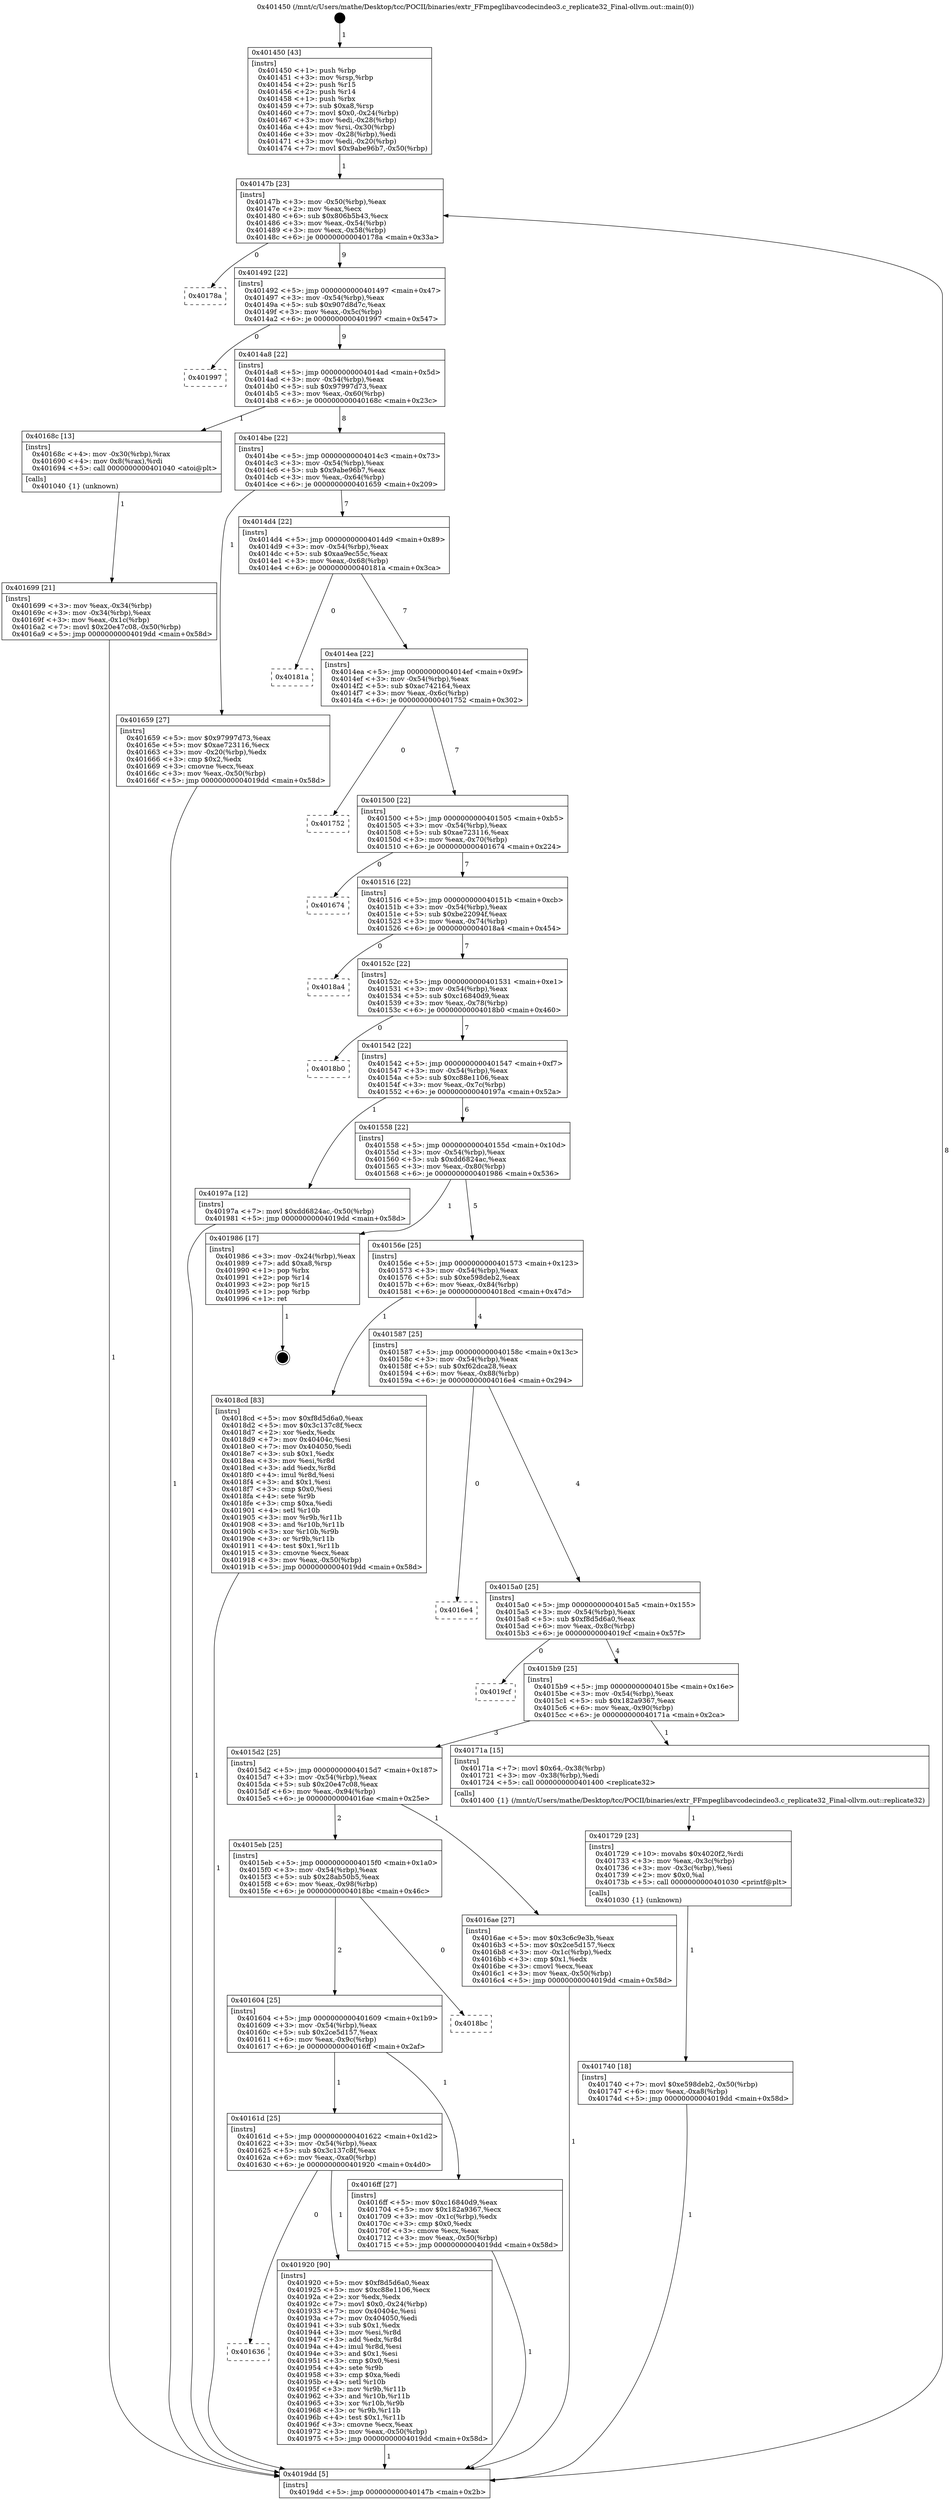 digraph "0x401450" {
  label = "0x401450 (/mnt/c/Users/mathe/Desktop/tcc/POCII/binaries/extr_FFmpeglibavcodecindeo3.c_replicate32_Final-ollvm.out::main(0))"
  labelloc = "t"
  node[shape=record]

  Entry [label="",width=0.3,height=0.3,shape=circle,fillcolor=black,style=filled]
  "0x40147b" [label="{
     0x40147b [23]\l
     | [instrs]\l
     &nbsp;&nbsp;0x40147b \<+3\>: mov -0x50(%rbp),%eax\l
     &nbsp;&nbsp;0x40147e \<+2\>: mov %eax,%ecx\l
     &nbsp;&nbsp;0x401480 \<+6\>: sub $0x806b5b43,%ecx\l
     &nbsp;&nbsp;0x401486 \<+3\>: mov %eax,-0x54(%rbp)\l
     &nbsp;&nbsp;0x401489 \<+3\>: mov %ecx,-0x58(%rbp)\l
     &nbsp;&nbsp;0x40148c \<+6\>: je 000000000040178a \<main+0x33a\>\l
  }"]
  "0x40178a" [label="{
     0x40178a\l
  }", style=dashed]
  "0x401492" [label="{
     0x401492 [22]\l
     | [instrs]\l
     &nbsp;&nbsp;0x401492 \<+5\>: jmp 0000000000401497 \<main+0x47\>\l
     &nbsp;&nbsp;0x401497 \<+3\>: mov -0x54(%rbp),%eax\l
     &nbsp;&nbsp;0x40149a \<+5\>: sub $0x907d8d7c,%eax\l
     &nbsp;&nbsp;0x40149f \<+3\>: mov %eax,-0x5c(%rbp)\l
     &nbsp;&nbsp;0x4014a2 \<+6\>: je 0000000000401997 \<main+0x547\>\l
  }"]
  Exit [label="",width=0.3,height=0.3,shape=circle,fillcolor=black,style=filled,peripheries=2]
  "0x401997" [label="{
     0x401997\l
  }", style=dashed]
  "0x4014a8" [label="{
     0x4014a8 [22]\l
     | [instrs]\l
     &nbsp;&nbsp;0x4014a8 \<+5\>: jmp 00000000004014ad \<main+0x5d\>\l
     &nbsp;&nbsp;0x4014ad \<+3\>: mov -0x54(%rbp),%eax\l
     &nbsp;&nbsp;0x4014b0 \<+5\>: sub $0x97997d73,%eax\l
     &nbsp;&nbsp;0x4014b5 \<+3\>: mov %eax,-0x60(%rbp)\l
     &nbsp;&nbsp;0x4014b8 \<+6\>: je 000000000040168c \<main+0x23c\>\l
  }"]
  "0x401636" [label="{
     0x401636\l
  }", style=dashed]
  "0x40168c" [label="{
     0x40168c [13]\l
     | [instrs]\l
     &nbsp;&nbsp;0x40168c \<+4\>: mov -0x30(%rbp),%rax\l
     &nbsp;&nbsp;0x401690 \<+4\>: mov 0x8(%rax),%rdi\l
     &nbsp;&nbsp;0x401694 \<+5\>: call 0000000000401040 \<atoi@plt\>\l
     | [calls]\l
     &nbsp;&nbsp;0x401040 \{1\} (unknown)\l
  }"]
  "0x4014be" [label="{
     0x4014be [22]\l
     | [instrs]\l
     &nbsp;&nbsp;0x4014be \<+5\>: jmp 00000000004014c3 \<main+0x73\>\l
     &nbsp;&nbsp;0x4014c3 \<+3\>: mov -0x54(%rbp),%eax\l
     &nbsp;&nbsp;0x4014c6 \<+5\>: sub $0x9abe96b7,%eax\l
     &nbsp;&nbsp;0x4014cb \<+3\>: mov %eax,-0x64(%rbp)\l
     &nbsp;&nbsp;0x4014ce \<+6\>: je 0000000000401659 \<main+0x209\>\l
  }"]
  "0x401920" [label="{
     0x401920 [90]\l
     | [instrs]\l
     &nbsp;&nbsp;0x401920 \<+5\>: mov $0xf8d5d6a0,%eax\l
     &nbsp;&nbsp;0x401925 \<+5\>: mov $0xc88e1106,%ecx\l
     &nbsp;&nbsp;0x40192a \<+2\>: xor %edx,%edx\l
     &nbsp;&nbsp;0x40192c \<+7\>: movl $0x0,-0x24(%rbp)\l
     &nbsp;&nbsp;0x401933 \<+7\>: mov 0x40404c,%esi\l
     &nbsp;&nbsp;0x40193a \<+7\>: mov 0x404050,%edi\l
     &nbsp;&nbsp;0x401941 \<+3\>: sub $0x1,%edx\l
     &nbsp;&nbsp;0x401944 \<+3\>: mov %esi,%r8d\l
     &nbsp;&nbsp;0x401947 \<+3\>: add %edx,%r8d\l
     &nbsp;&nbsp;0x40194a \<+4\>: imul %r8d,%esi\l
     &nbsp;&nbsp;0x40194e \<+3\>: and $0x1,%esi\l
     &nbsp;&nbsp;0x401951 \<+3\>: cmp $0x0,%esi\l
     &nbsp;&nbsp;0x401954 \<+4\>: sete %r9b\l
     &nbsp;&nbsp;0x401958 \<+3\>: cmp $0xa,%edi\l
     &nbsp;&nbsp;0x40195b \<+4\>: setl %r10b\l
     &nbsp;&nbsp;0x40195f \<+3\>: mov %r9b,%r11b\l
     &nbsp;&nbsp;0x401962 \<+3\>: and %r10b,%r11b\l
     &nbsp;&nbsp;0x401965 \<+3\>: xor %r10b,%r9b\l
     &nbsp;&nbsp;0x401968 \<+3\>: or %r9b,%r11b\l
     &nbsp;&nbsp;0x40196b \<+4\>: test $0x1,%r11b\l
     &nbsp;&nbsp;0x40196f \<+3\>: cmovne %ecx,%eax\l
     &nbsp;&nbsp;0x401972 \<+3\>: mov %eax,-0x50(%rbp)\l
     &nbsp;&nbsp;0x401975 \<+5\>: jmp 00000000004019dd \<main+0x58d\>\l
  }"]
  "0x401659" [label="{
     0x401659 [27]\l
     | [instrs]\l
     &nbsp;&nbsp;0x401659 \<+5\>: mov $0x97997d73,%eax\l
     &nbsp;&nbsp;0x40165e \<+5\>: mov $0xae723116,%ecx\l
     &nbsp;&nbsp;0x401663 \<+3\>: mov -0x20(%rbp),%edx\l
     &nbsp;&nbsp;0x401666 \<+3\>: cmp $0x2,%edx\l
     &nbsp;&nbsp;0x401669 \<+3\>: cmovne %ecx,%eax\l
     &nbsp;&nbsp;0x40166c \<+3\>: mov %eax,-0x50(%rbp)\l
     &nbsp;&nbsp;0x40166f \<+5\>: jmp 00000000004019dd \<main+0x58d\>\l
  }"]
  "0x4014d4" [label="{
     0x4014d4 [22]\l
     | [instrs]\l
     &nbsp;&nbsp;0x4014d4 \<+5\>: jmp 00000000004014d9 \<main+0x89\>\l
     &nbsp;&nbsp;0x4014d9 \<+3\>: mov -0x54(%rbp),%eax\l
     &nbsp;&nbsp;0x4014dc \<+5\>: sub $0xaa9ec55c,%eax\l
     &nbsp;&nbsp;0x4014e1 \<+3\>: mov %eax,-0x68(%rbp)\l
     &nbsp;&nbsp;0x4014e4 \<+6\>: je 000000000040181a \<main+0x3ca\>\l
  }"]
  "0x4019dd" [label="{
     0x4019dd [5]\l
     | [instrs]\l
     &nbsp;&nbsp;0x4019dd \<+5\>: jmp 000000000040147b \<main+0x2b\>\l
  }"]
  "0x401450" [label="{
     0x401450 [43]\l
     | [instrs]\l
     &nbsp;&nbsp;0x401450 \<+1\>: push %rbp\l
     &nbsp;&nbsp;0x401451 \<+3\>: mov %rsp,%rbp\l
     &nbsp;&nbsp;0x401454 \<+2\>: push %r15\l
     &nbsp;&nbsp;0x401456 \<+2\>: push %r14\l
     &nbsp;&nbsp;0x401458 \<+1\>: push %rbx\l
     &nbsp;&nbsp;0x401459 \<+7\>: sub $0xa8,%rsp\l
     &nbsp;&nbsp;0x401460 \<+7\>: movl $0x0,-0x24(%rbp)\l
     &nbsp;&nbsp;0x401467 \<+3\>: mov %edi,-0x28(%rbp)\l
     &nbsp;&nbsp;0x40146a \<+4\>: mov %rsi,-0x30(%rbp)\l
     &nbsp;&nbsp;0x40146e \<+3\>: mov -0x28(%rbp),%edi\l
     &nbsp;&nbsp;0x401471 \<+3\>: mov %edi,-0x20(%rbp)\l
     &nbsp;&nbsp;0x401474 \<+7\>: movl $0x9abe96b7,-0x50(%rbp)\l
  }"]
  "0x401699" [label="{
     0x401699 [21]\l
     | [instrs]\l
     &nbsp;&nbsp;0x401699 \<+3\>: mov %eax,-0x34(%rbp)\l
     &nbsp;&nbsp;0x40169c \<+3\>: mov -0x34(%rbp),%eax\l
     &nbsp;&nbsp;0x40169f \<+3\>: mov %eax,-0x1c(%rbp)\l
     &nbsp;&nbsp;0x4016a2 \<+7\>: movl $0x20e47c08,-0x50(%rbp)\l
     &nbsp;&nbsp;0x4016a9 \<+5\>: jmp 00000000004019dd \<main+0x58d\>\l
  }"]
  "0x401740" [label="{
     0x401740 [18]\l
     | [instrs]\l
     &nbsp;&nbsp;0x401740 \<+7\>: movl $0xe598deb2,-0x50(%rbp)\l
     &nbsp;&nbsp;0x401747 \<+6\>: mov %eax,-0xa8(%rbp)\l
     &nbsp;&nbsp;0x40174d \<+5\>: jmp 00000000004019dd \<main+0x58d\>\l
  }"]
  "0x40181a" [label="{
     0x40181a\l
  }", style=dashed]
  "0x4014ea" [label="{
     0x4014ea [22]\l
     | [instrs]\l
     &nbsp;&nbsp;0x4014ea \<+5\>: jmp 00000000004014ef \<main+0x9f\>\l
     &nbsp;&nbsp;0x4014ef \<+3\>: mov -0x54(%rbp),%eax\l
     &nbsp;&nbsp;0x4014f2 \<+5\>: sub $0xac742164,%eax\l
     &nbsp;&nbsp;0x4014f7 \<+3\>: mov %eax,-0x6c(%rbp)\l
     &nbsp;&nbsp;0x4014fa \<+6\>: je 0000000000401752 \<main+0x302\>\l
  }"]
  "0x401729" [label="{
     0x401729 [23]\l
     | [instrs]\l
     &nbsp;&nbsp;0x401729 \<+10\>: movabs $0x4020f2,%rdi\l
     &nbsp;&nbsp;0x401733 \<+3\>: mov %eax,-0x3c(%rbp)\l
     &nbsp;&nbsp;0x401736 \<+3\>: mov -0x3c(%rbp),%esi\l
     &nbsp;&nbsp;0x401739 \<+2\>: mov $0x0,%al\l
     &nbsp;&nbsp;0x40173b \<+5\>: call 0000000000401030 \<printf@plt\>\l
     | [calls]\l
     &nbsp;&nbsp;0x401030 \{1\} (unknown)\l
  }"]
  "0x401752" [label="{
     0x401752\l
  }", style=dashed]
  "0x401500" [label="{
     0x401500 [22]\l
     | [instrs]\l
     &nbsp;&nbsp;0x401500 \<+5\>: jmp 0000000000401505 \<main+0xb5\>\l
     &nbsp;&nbsp;0x401505 \<+3\>: mov -0x54(%rbp),%eax\l
     &nbsp;&nbsp;0x401508 \<+5\>: sub $0xae723116,%eax\l
     &nbsp;&nbsp;0x40150d \<+3\>: mov %eax,-0x70(%rbp)\l
     &nbsp;&nbsp;0x401510 \<+6\>: je 0000000000401674 \<main+0x224\>\l
  }"]
  "0x40161d" [label="{
     0x40161d [25]\l
     | [instrs]\l
     &nbsp;&nbsp;0x40161d \<+5\>: jmp 0000000000401622 \<main+0x1d2\>\l
     &nbsp;&nbsp;0x401622 \<+3\>: mov -0x54(%rbp),%eax\l
     &nbsp;&nbsp;0x401625 \<+5\>: sub $0x3c137c8f,%eax\l
     &nbsp;&nbsp;0x40162a \<+6\>: mov %eax,-0xa0(%rbp)\l
     &nbsp;&nbsp;0x401630 \<+6\>: je 0000000000401920 \<main+0x4d0\>\l
  }"]
  "0x401674" [label="{
     0x401674\l
  }", style=dashed]
  "0x401516" [label="{
     0x401516 [22]\l
     | [instrs]\l
     &nbsp;&nbsp;0x401516 \<+5\>: jmp 000000000040151b \<main+0xcb\>\l
     &nbsp;&nbsp;0x40151b \<+3\>: mov -0x54(%rbp),%eax\l
     &nbsp;&nbsp;0x40151e \<+5\>: sub $0xbe22094f,%eax\l
     &nbsp;&nbsp;0x401523 \<+3\>: mov %eax,-0x74(%rbp)\l
     &nbsp;&nbsp;0x401526 \<+6\>: je 00000000004018a4 \<main+0x454\>\l
  }"]
  "0x4016ff" [label="{
     0x4016ff [27]\l
     | [instrs]\l
     &nbsp;&nbsp;0x4016ff \<+5\>: mov $0xc16840d9,%eax\l
     &nbsp;&nbsp;0x401704 \<+5\>: mov $0x182a9367,%ecx\l
     &nbsp;&nbsp;0x401709 \<+3\>: mov -0x1c(%rbp),%edx\l
     &nbsp;&nbsp;0x40170c \<+3\>: cmp $0x0,%edx\l
     &nbsp;&nbsp;0x40170f \<+3\>: cmove %ecx,%eax\l
     &nbsp;&nbsp;0x401712 \<+3\>: mov %eax,-0x50(%rbp)\l
     &nbsp;&nbsp;0x401715 \<+5\>: jmp 00000000004019dd \<main+0x58d\>\l
  }"]
  "0x4018a4" [label="{
     0x4018a4\l
  }", style=dashed]
  "0x40152c" [label="{
     0x40152c [22]\l
     | [instrs]\l
     &nbsp;&nbsp;0x40152c \<+5\>: jmp 0000000000401531 \<main+0xe1\>\l
     &nbsp;&nbsp;0x401531 \<+3\>: mov -0x54(%rbp),%eax\l
     &nbsp;&nbsp;0x401534 \<+5\>: sub $0xc16840d9,%eax\l
     &nbsp;&nbsp;0x401539 \<+3\>: mov %eax,-0x78(%rbp)\l
     &nbsp;&nbsp;0x40153c \<+6\>: je 00000000004018b0 \<main+0x460\>\l
  }"]
  "0x401604" [label="{
     0x401604 [25]\l
     | [instrs]\l
     &nbsp;&nbsp;0x401604 \<+5\>: jmp 0000000000401609 \<main+0x1b9\>\l
     &nbsp;&nbsp;0x401609 \<+3\>: mov -0x54(%rbp),%eax\l
     &nbsp;&nbsp;0x40160c \<+5\>: sub $0x2ce5d157,%eax\l
     &nbsp;&nbsp;0x401611 \<+6\>: mov %eax,-0x9c(%rbp)\l
     &nbsp;&nbsp;0x401617 \<+6\>: je 00000000004016ff \<main+0x2af\>\l
  }"]
  "0x4018b0" [label="{
     0x4018b0\l
  }", style=dashed]
  "0x401542" [label="{
     0x401542 [22]\l
     | [instrs]\l
     &nbsp;&nbsp;0x401542 \<+5\>: jmp 0000000000401547 \<main+0xf7\>\l
     &nbsp;&nbsp;0x401547 \<+3\>: mov -0x54(%rbp),%eax\l
     &nbsp;&nbsp;0x40154a \<+5\>: sub $0xc88e1106,%eax\l
     &nbsp;&nbsp;0x40154f \<+3\>: mov %eax,-0x7c(%rbp)\l
     &nbsp;&nbsp;0x401552 \<+6\>: je 000000000040197a \<main+0x52a\>\l
  }"]
  "0x4018bc" [label="{
     0x4018bc\l
  }", style=dashed]
  "0x40197a" [label="{
     0x40197a [12]\l
     | [instrs]\l
     &nbsp;&nbsp;0x40197a \<+7\>: movl $0xdd6824ac,-0x50(%rbp)\l
     &nbsp;&nbsp;0x401981 \<+5\>: jmp 00000000004019dd \<main+0x58d\>\l
  }"]
  "0x401558" [label="{
     0x401558 [22]\l
     | [instrs]\l
     &nbsp;&nbsp;0x401558 \<+5\>: jmp 000000000040155d \<main+0x10d\>\l
     &nbsp;&nbsp;0x40155d \<+3\>: mov -0x54(%rbp),%eax\l
     &nbsp;&nbsp;0x401560 \<+5\>: sub $0xdd6824ac,%eax\l
     &nbsp;&nbsp;0x401565 \<+3\>: mov %eax,-0x80(%rbp)\l
     &nbsp;&nbsp;0x401568 \<+6\>: je 0000000000401986 \<main+0x536\>\l
  }"]
  "0x4015eb" [label="{
     0x4015eb [25]\l
     | [instrs]\l
     &nbsp;&nbsp;0x4015eb \<+5\>: jmp 00000000004015f0 \<main+0x1a0\>\l
     &nbsp;&nbsp;0x4015f0 \<+3\>: mov -0x54(%rbp),%eax\l
     &nbsp;&nbsp;0x4015f3 \<+5\>: sub $0x28ab50b5,%eax\l
     &nbsp;&nbsp;0x4015f8 \<+6\>: mov %eax,-0x98(%rbp)\l
     &nbsp;&nbsp;0x4015fe \<+6\>: je 00000000004018bc \<main+0x46c\>\l
  }"]
  "0x401986" [label="{
     0x401986 [17]\l
     | [instrs]\l
     &nbsp;&nbsp;0x401986 \<+3\>: mov -0x24(%rbp),%eax\l
     &nbsp;&nbsp;0x401989 \<+7\>: add $0xa8,%rsp\l
     &nbsp;&nbsp;0x401990 \<+1\>: pop %rbx\l
     &nbsp;&nbsp;0x401991 \<+2\>: pop %r14\l
     &nbsp;&nbsp;0x401993 \<+2\>: pop %r15\l
     &nbsp;&nbsp;0x401995 \<+1\>: pop %rbp\l
     &nbsp;&nbsp;0x401996 \<+1\>: ret\l
  }"]
  "0x40156e" [label="{
     0x40156e [25]\l
     | [instrs]\l
     &nbsp;&nbsp;0x40156e \<+5\>: jmp 0000000000401573 \<main+0x123\>\l
     &nbsp;&nbsp;0x401573 \<+3\>: mov -0x54(%rbp),%eax\l
     &nbsp;&nbsp;0x401576 \<+5\>: sub $0xe598deb2,%eax\l
     &nbsp;&nbsp;0x40157b \<+6\>: mov %eax,-0x84(%rbp)\l
     &nbsp;&nbsp;0x401581 \<+6\>: je 00000000004018cd \<main+0x47d\>\l
  }"]
  "0x4016ae" [label="{
     0x4016ae [27]\l
     | [instrs]\l
     &nbsp;&nbsp;0x4016ae \<+5\>: mov $0x3c6c9e3b,%eax\l
     &nbsp;&nbsp;0x4016b3 \<+5\>: mov $0x2ce5d157,%ecx\l
     &nbsp;&nbsp;0x4016b8 \<+3\>: mov -0x1c(%rbp),%edx\l
     &nbsp;&nbsp;0x4016bb \<+3\>: cmp $0x1,%edx\l
     &nbsp;&nbsp;0x4016be \<+3\>: cmovl %ecx,%eax\l
     &nbsp;&nbsp;0x4016c1 \<+3\>: mov %eax,-0x50(%rbp)\l
     &nbsp;&nbsp;0x4016c4 \<+5\>: jmp 00000000004019dd \<main+0x58d\>\l
  }"]
  "0x4018cd" [label="{
     0x4018cd [83]\l
     | [instrs]\l
     &nbsp;&nbsp;0x4018cd \<+5\>: mov $0xf8d5d6a0,%eax\l
     &nbsp;&nbsp;0x4018d2 \<+5\>: mov $0x3c137c8f,%ecx\l
     &nbsp;&nbsp;0x4018d7 \<+2\>: xor %edx,%edx\l
     &nbsp;&nbsp;0x4018d9 \<+7\>: mov 0x40404c,%esi\l
     &nbsp;&nbsp;0x4018e0 \<+7\>: mov 0x404050,%edi\l
     &nbsp;&nbsp;0x4018e7 \<+3\>: sub $0x1,%edx\l
     &nbsp;&nbsp;0x4018ea \<+3\>: mov %esi,%r8d\l
     &nbsp;&nbsp;0x4018ed \<+3\>: add %edx,%r8d\l
     &nbsp;&nbsp;0x4018f0 \<+4\>: imul %r8d,%esi\l
     &nbsp;&nbsp;0x4018f4 \<+3\>: and $0x1,%esi\l
     &nbsp;&nbsp;0x4018f7 \<+3\>: cmp $0x0,%esi\l
     &nbsp;&nbsp;0x4018fa \<+4\>: sete %r9b\l
     &nbsp;&nbsp;0x4018fe \<+3\>: cmp $0xa,%edi\l
     &nbsp;&nbsp;0x401901 \<+4\>: setl %r10b\l
     &nbsp;&nbsp;0x401905 \<+3\>: mov %r9b,%r11b\l
     &nbsp;&nbsp;0x401908 \<+3\>: and %r10b,%r11b\l
     &nbsp;&nbsp;0x40190b \<+3\>: xor %r10b,%r9b\l
     &nbsp;&nbsp;0x40190e \<+3\>: or %r9b,%r11b\l
     &nbsp;&nbsp;0x401911 \<+4\>: test $0x1,%r11b\l
     &nbsp;&nbsp;0x401915 \<+3\>: cmovne %ecx,%eax\l
     &nbsp;&nbsp;0x401918 \<+3\>: mov %eax,-0x50(%rbp)\l
     &nbsp;&nbsp;0x40191b \<+5\>: jmp 00000000004019dd \<main+0x58d\>\l
  }"]
  "0x401587" [label="{
     0x401587 [25]\l
     | [instrs]\l
     &nbsp;&nbsp;0x401587 \<+5\>: jmp 000000000040158c \<main+0x13c\>\l
     &nbsp;&nbsp;0x40158c \<+3\>: mov -0x54(%rbp),%eax\l
     &nbsp;&nbsp;0x40158f \<+5\>: sub $0xf62dca28,%eax\l
     &nbsp;&nbsp;0x401594 \<+6\>: mov %eax,-0x88(%rbp)\l
     &nbsp;&nbsp;0x40159a \<+6\>: je 00000000004016e4 \<main+0x294\>\l
  }"]
  "0x4015d2" [label="{
     0x4015d2 [25]\l
     | [instrs]\l
     &nbsp;&nbsp;0x4015d2 \<+5\>: jmp 00000000004015d7 \<main+0x187\>\l
     &nbsp;&nbsp;0x4015d7 \<+3\>: mov -0x54(%rbp),%eax\l
     &nbsp;&nbsp;0x4015da \<+5\>: sub $0x20e47c08,%eax\l
     &nbsp;&nbsp;0x4015df \<+6\>: mov %eax,-0x94(%rbp)\l
     &nbsp;&nbsp;0x4015e5 \<+6\>: je 00000000004016ae \<main+0x25e\>\l
  }"]
  "0x4016e4" [label="{
     0x4016e4\l
  }", style=dashed]
  "0x4015a0" [label="{
     0x4015a0 [25]\l
     | [instrs]\l
     &nbsp;&nbsp;0x4015a0 \<+5\>: jmp 00000000004015a5 \<main+0x155\>\l
     &nbsp;&nbsp;0x4015a5 \<+3\>: mov -0x54(%rbp),%eax\l
     &nbsp;&nbsp;0x4015a8 \<+5\>: sub $0xf8d5d6a0,%eax\l
     &nbsp;&nbsp;0x4015ad \<+6\>: mov %eax,-0x8c(%rbp)\l
     &nbsp;&nbsp;0x4015b3 \<+6\>: je 00000000004019cf \<main+0x57f\>\l
  }"]
  "0x40171a" [label="{
     0x40171a [15]\l
     | [instrs]\l
     &nbsp;&nbsp;0x40171a \<+7\>: movl $0x64,-0x38(%rbp)\l
     &nbsp;&nbsp;0x401721 \<+3\>: mov -0x38(%rbp),%edi\l
     &nbsp;&nbsp;0x401724 \<+5\>: call 0000000000401400 \<replicate32\>\l
     | [calls]\l
     &nbsp;&nbsp;0x401400 \{1\} (/mnt/c/Users/mathe/Desktop/tcc/POCII/binaries/extr_FFmpeglibavcodecindeo3.c_replicate32_Final-ollvm.out::replicate32)\l
  }"]
  "0x4019cf" [label="{
     0x4019cf\l
  }", style=dashed]
  "0x4015b9" [label="{
     0x4015b9 [25]\l
     | [instrs]\l
     &nbsp;&nbsp;0x4015b9 \<+5\>: jmp 00000000004015be \<main+0x16e\>\l
     &nbsp;&nbsp;0x4015be \<+3\>: mov -0x54(%rbp),%eax\l
     &nbsp;&nbsp;0x4015c1 \<+5\>: sub $0x182a9367,%eax\l
     &nbsp;&nbsp;0x4015c6 \<+6\>: mov %eax,-0x90(%rbp)\l
     &nbsp;&nbsp;0x4015cc \<+6\>: je 000000000040171a \<main+0x2ca\>\l
  }"]
  Entry -> "0x401450" [label=" 1"]
  "0x40147b" -> "0x40178a" [label=" 0"]
  "0x40147b" -> "0x401492" [label=" 9"]
  "0x401986" -> Exit [label=" 1"]
  "0x401492" -> "0x401997" [label=" 0"]
  "0x401492" -> "0x4014a8" [label=" 9"]
  "0x40197a" -> "0x4019dd" [label=" 1"]
  "0x4014a8" -> "0x40168c" [label=" 1"]
  "0x4014a8" -> "0x4014be" [label=" 8"]
  "0x401920" -> "0x4019dd" [label=" 1"]
  "0x4014be" -> "0x401659" [label=" 1"]
  "0x4014be" -> "0x4014d4" [label=" 7"]
  "0x401659" -> "0x4019dd" [label=" 1"]
  "0x401450" -> "0x40147b" [label=" 1"]
  "0x4019dd" -> "0x40147b" [label=" 8"]
  "0x40168c" -> "0x401699" [label=" 1"]
  "0x401699" -> "0x4019dd" [label=" 1"]
  "0x40161d" -> "0x401636" [label=" 0"]
  "0x4014d4" -> "0x40181a" [label=" 0"]
  "0x4014d4" -> "0x4014ea" [label=" 7"]
  "0x40161d" -> "0x401920" [label=" 1"]
  "0x4014ea" -> "0x401752" [label=" 0"]
  "0x4014ea" -> "0x401500" [label=" 7"]
  "0x4018cd" -> "0x4019dd" [label=" 1"]
  "0x401500" -> "0x401674" [label=" 0"]
  "0x401500" -> "0x401516" [label=" 7"]
  "0x401740" -> "0x4019dd" [label=" 1"]
  "0x401516" -> "0x4018a4" [label=" 0"]
  "0x401516" -> "0x40152c" [label=" 7"]
  "0x401729" -> "0x401740" [label=" 1"]
  "0x40152c" -> "0x4018b0" [label=" 0"]
  "0x40152c" -> "0x401542" [label=" 7"]
  "0x4016ff" -> "0x4019dd" [label=" 1"]
  "0x401542" -> "0x40197a" [label=" 1"]
  "0x401542" -> "0x401558" [label=" 6"]
  "0x401604" -> "0x40161d" [label=" 1"]
  "0x401558" -> "0x401986" [label=" 1"]
  "0x401558" -> "0x40156e" [label=" 5"]
  "0x40171a" -> "0x401729" [label=" 1"]
  "0x40156e" -> "0x4018cd" [label=" 1"]
  "0x40156e" -> "0x401587" [label=" 4"]
  "0x4015eb" -> "0x401604" [label=" 2"]
  "0x401587" -> "0x4016e4" [label=" 0"]
  "0x401587" -> "0x4015a0" [label=" 4"]
  "0x401604" -> "0x4016ff" [label=" 1"]
  "0x4015a0" -> "0x4019cf" [label=" 0"]
  "0x4015a0" -> "0x4015b9" [label=" 4"]
  "0x4016ae" -> "0x4019dd" [label=" 1"]
  "0x4015b9" -> "0x40171a" [label=" 1"]
  "0x4015b9" -> "0x4015d2" [label=" 3"]
  "0x4015eb" -> "0x4018bc" [label=" 0"]
  "0x4015d2" -> "0x4016ae" [label=" 1"]
  "0x4015d2" -> "0x4015eb" [label=" 2"]
}
